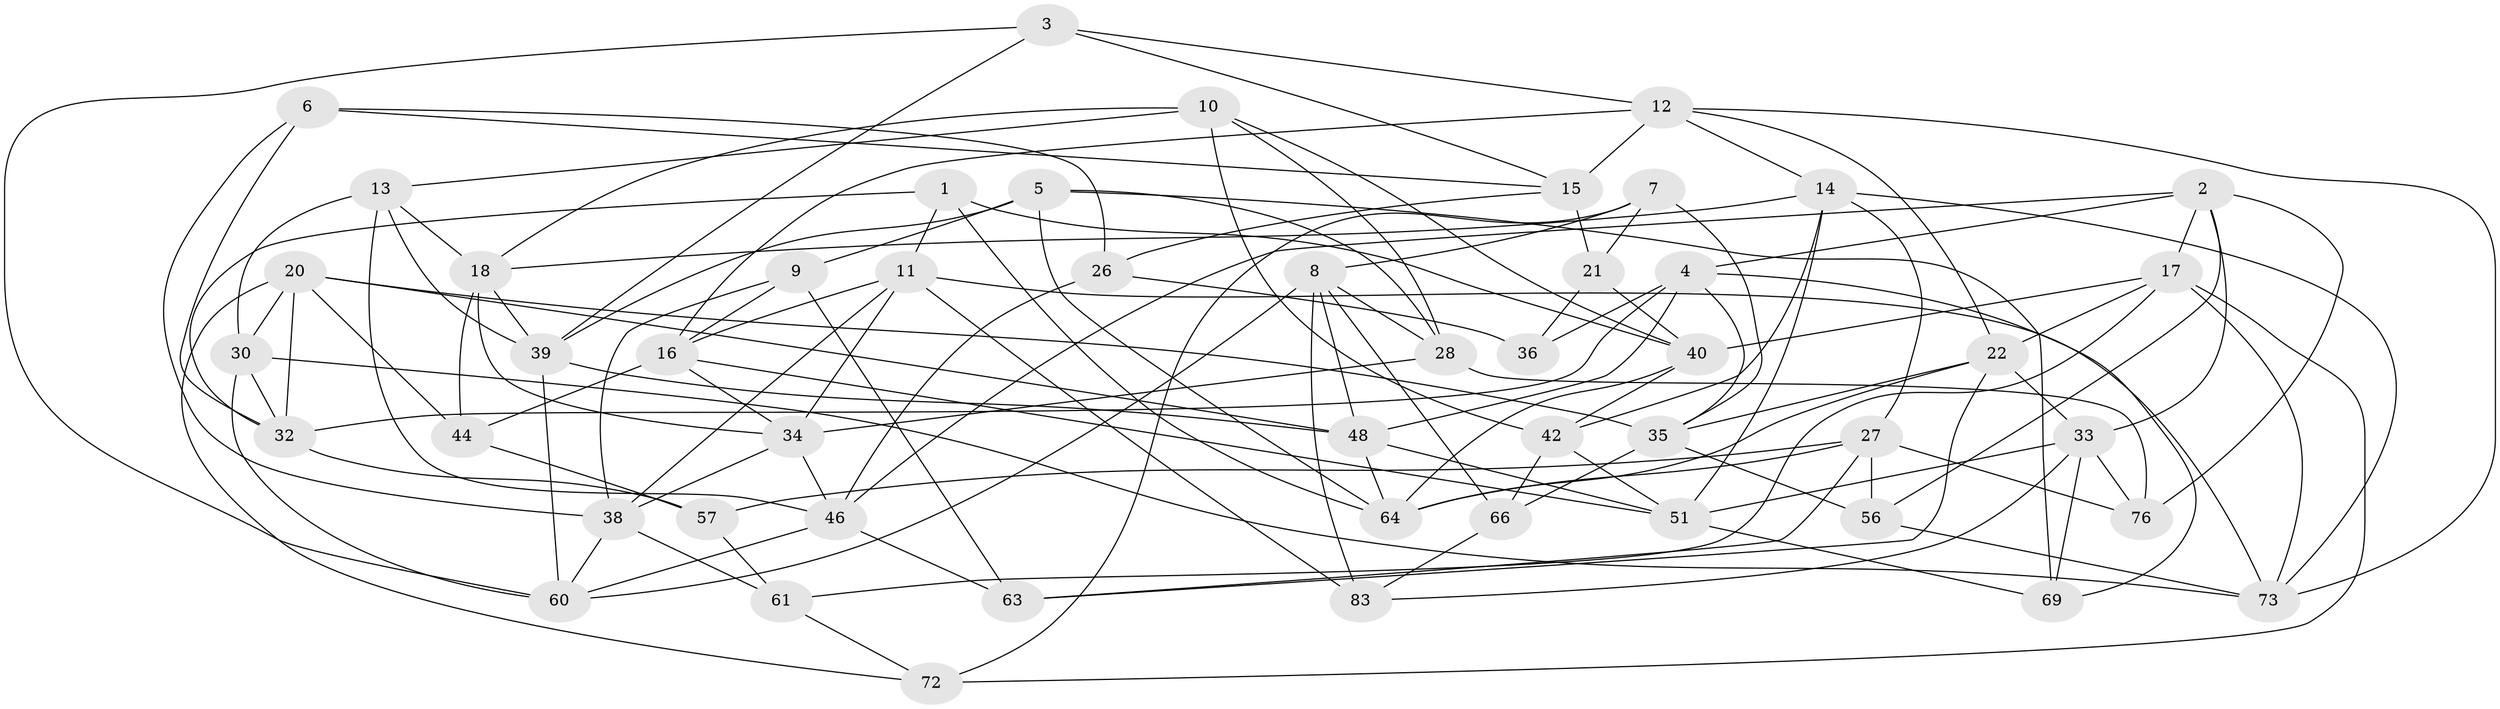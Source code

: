 // original degree distribution, {4: 1.0}
// Generated by graph-tools (version 1.1) at 2025/42/03/06/25 10:42:18]
// undirected, 50 vertices, 128 edges
graph export_dot {
graph [start="1"]
  node [color=gray90,style=filled];
  1;
  2 [super="+70"];
  3;
  4 [super="+52"];
  5 [super="+78"];
  6;
  7;
  8 [super="+41"];
  9;
  10 [super="+74"];
  11 [super="+80"];
  12 [super="+58"];
  13 [super="+25"];
  14 [super="+62"];
  15 [super="+65"];
  16 [super="+29"];
  17 [super="+23"];
  18 [super="+19"];
  20 [super="+50"];
  21;
  22 [super="+24"];
  26 [super="+71"];
  27 [super="+54"];
  28 [super="+31"];
  30 [super="+47"];
  32 [super="+37"];
  33 [super="+43"];
  34 [super="+75"];
  35 [super="+79"];
  36;
  38 [super="+59"];
  39 [super="+55"];
  40 [super="+45"];
  42 [super="+53"];
  44;
  46 [super="+81"];
  48 [super="+49"];
  51 [super="+68"];
  56;
  57;
  60 [super="+67"];
  61;
  63;
  64 [super="+77"];
  66;
  69;
  72;
  73 [super="+82"];
  76;
  83;
  1 -- 11;
  1 -- 40;
  1 -- 32;
  1 -- 64;
  2 -- 76;
  2 -- 4;
  2 -- 46;
  2 -- 56;
  2 -- 17;
  2 -- 33;
  3 -- 15;
  3 -- 39;
  3 -- 12;
  3 -- 60;
  4 -- 69;
  4 -- 32;
  4 -- 36;
  4 -- 48;
  4 -- 35;
  5 -- 28 [weight=2];
  5 -- 9;
  5 -- 39;
  5 -- 69;
  5 -- 64;
  6 -- 32;
  6 -- 26;
  6 -- 38;
  6 -- 15;
  7 -- 21;
  7 -- 35;
  7 -- 72;
  7 -- 8;
  8 -- 66;
  8 -- 83;
  8 -- 28;
  8 -- 48;
  8 -- 60;
  9 -- 63;
  9 -- 16;
  9 -- 38;
  10 -- 42 [weight=2];
  10 -- 13;
  10 -- 40;
  10 -- 18;
  10 -- 28;
  11 -- 34;
  11 -- 73;
  11 -- 16;
  11 -- 83;
  11 -- 38;
  12 -- 16;
  12 -- 15;
  12 -- 73;
  12 -- 22;
  12 -- 14;
  13 -- 30 [weight=2];
  13 -- 39;
  13 -- 46;
  13 -- 18;
  14 -- 18;
  14 -- 42;
  14 -- 27;
  14 -- 73;
  14 -- 51;
  15 -- 21;
  15 -- 26 [weight=2];
  16 -- 44;
  16 -- 34;
  16 -- 51;
  17 -- 40;
  17 -- 61;
  17 -- 72;
  17 -- 73;
  17 -- 22;
  18 -- 44;
  18 -- 39;
  18 -- 34;
  20 -- 72;
  20 -- 32;
  20 -- 44;
  20 -- 30;
  20 -- 48;
  20 -- 35;
  21 -- 36;
  21 -- 40;
  22 -- 64;
  22 -- 33;
  22 -- 35;
  22 -- 63;
  26 -- 36 [weight=2];
  26 -- 46;
  27 -- 57;
  27 -- 63;
  27 -- 56;
  27 -- 64;
  27 -- 76;
  28 -- 76;
  28 -- 34;
  30 -- 32;
  30 -- 60;
  30 -- 73;
  32 -- 57;
  33 -- 76;
  33 -- 69;
  33 -- 83;
  33 -- 51;
  34 -- 46;
  34 -- 38;
  35 -- 66;
  35 -- 56;
  38 -- 61;
  38 -- 60;
  39 -- 60;
  39 -- 48;
  40 -- 42;
  40 -- 64;
  42 -- 66;
  42 -- 51;
  44 -- 57;
  46 -- 63;
  46 -- 60;
  48 -- 51;
  48 -- 64;
  51 -- 69;
  56 -- 73;
  57 -- 61;
  61 -- 72;
  66 -- 83;
}

